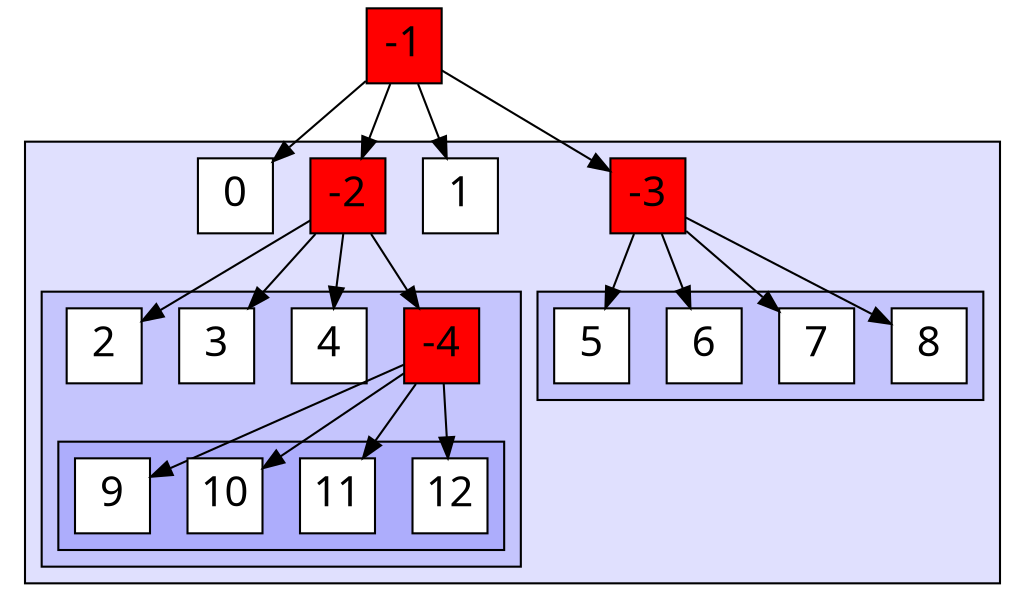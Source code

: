 digraph{
graph[ordering="out"];
splines=false;
fillcolor="#0000fd1f";
style=filled;
node[style=filled shape="square" fillcolor=white fontsize=20 fontname="sans-serif" fixedsize=true];

subgraph cluster_0 {
    1;
    subgraph cluster_3 { 
        5	;6	;7	;8
		5->6[style=invis];
		6->7[style=invis];
		7->8[style=invis];
		{rank=same;5;6;7;8}
	}
	subgraph cluster_2 { 
		-2 ;2	;3	;4	;-4
		
		2->3[style=invis];
		3->4[style=invis];
        4->-4[style=invis];
		{rank=same;2;3;4;-4}
		subgraph cluster_8 { 
			9;10	;11	;12
			
            9->10[style=invis];
            10->11[style=invis];
            11->12[style=invis];
            {rank=same;9;10;11;12}
		}
	}

    0;
    1->-3[style=invis];
    0->-2[style=invis];
    -2->1[style=invis];
    {rank=same;0;-2;1;-3}
    
};

    
-1  [fillcolor ="red"];
-2  [fillcolor ="red"];
-3  [fillcolor ="red"];
-4  [fillcolor ="red"];

-1->1
-1->-2
-1->0
-1->-3
-2->2
-2->3
-2->4
-2->-4
-3->5
-3->6
-3->7
-3->8
-4->9
-4->10
-4->11
-4->12
}
